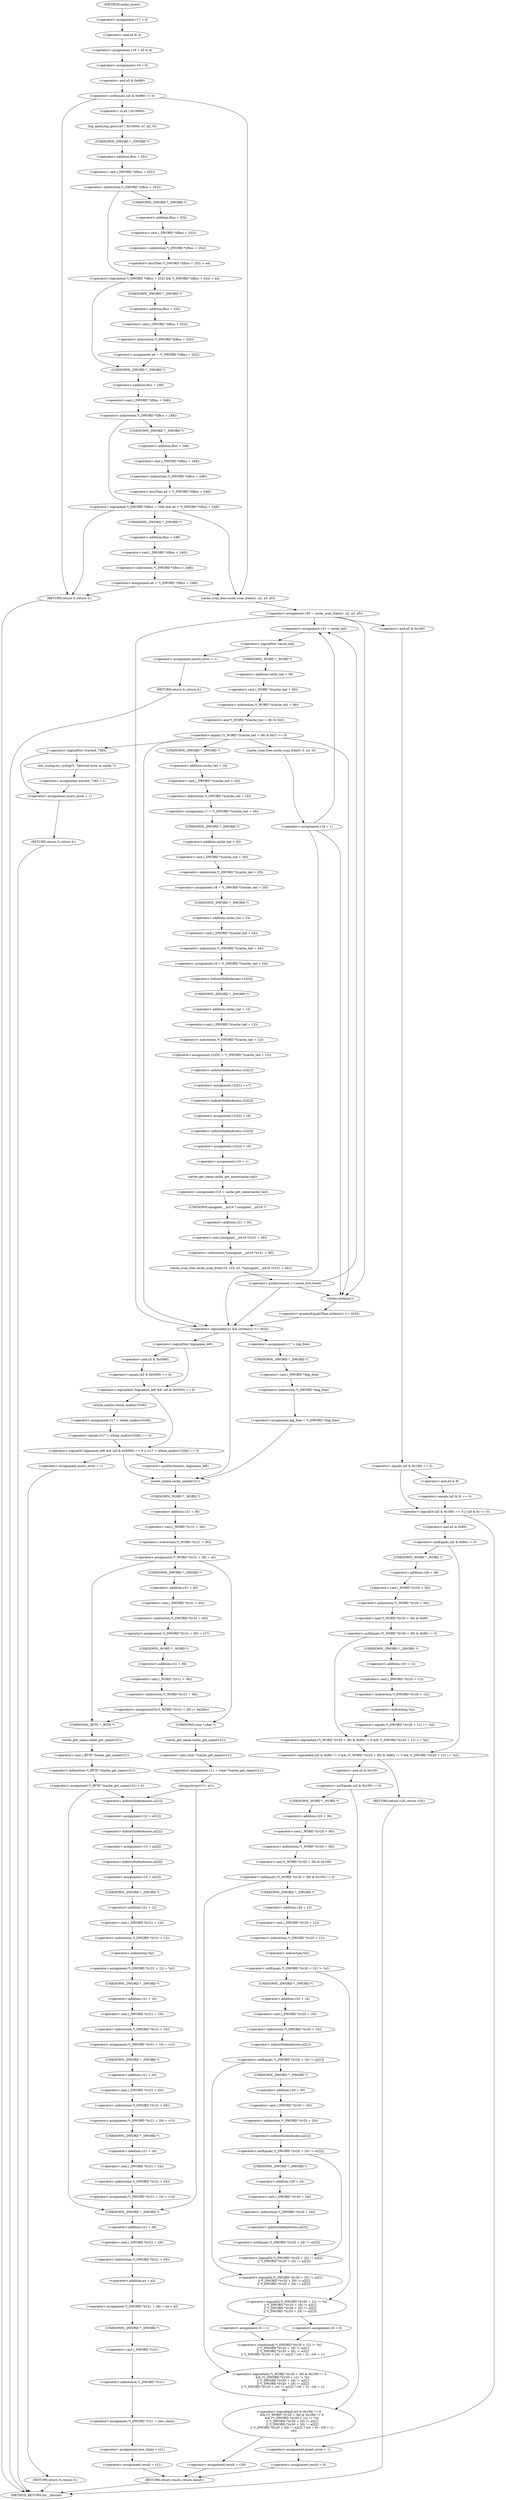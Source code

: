 digraph cache_insert {  
"1000140" [label = "(<operator>.assignment,v17 = 0)" ]
"1000143" [label = "(<operator>.assignment,v18 = a5 & 4)" ]
"1000145" [label = "(<operator>.and,a5 & 4)" ]
"1000148" [label = "(<operator>.assignment,v19 = 0)" ]
"1000152" [label = "(<operator>.notEquals,(a5 & 0x980) != 0)" ]
"1000153" [label = "(<operator>.and,a5 & 0x980)" ]
"1000158" [label = "(log_query,log_query(a5 | 0x10000, a1, a2, 0))" ]
"1000159" [label = "(<operator>.or,a5 | 0x10000)" ]
"1000166" [label = "(<operator>.logicalAnd,*(_DWORD *)(fbss + 252) && *(_DWORD *)(fbss + 252) < a4)" ]
"1000167" [label = "(<operator>.indirection,*(_DWORD *)(fbss + 252))" ]
"1000168" [label = "(<operator>.cast,(_DWORD *)(fbss + 252))" ]
"1000169" [label = "(UNKNOWN,_DWORD *,_DWORD *)" ]
"1000170" [label = "(<operator>.addition,fbss + 252)" ]
"1000173" [label = "(<operator>.lessThan,*(_DWORD *)(fbss + 252) < a4)" ]
"1000174" [label = "(<operator>.indirection,*(_DWORD *)(fbss + 252))" ]
"1000175" [label = "(<operator>.cast,(_DWORD *)(fbss + 252))" ]
"1000176" [label = "(UNKNOWN,_DWORD *,_DWORD *)" ]
"1000177" [label = "(<operator>.addition,fbss + 252)" ]
"1000181" [label = "(<operator>.assignment,a4 = *(_DWORD *)(fbss + 252))" ]
"1000183" [label = "(<operator>.indirection,*(_DWORD *)(fbss + 252))" ]
"1000184" [label = "(<operator>.cast,(_DWORD *)(fbss + 252))" ]
"1000185" [label = "(UNKNOWN,_DWORD *,_DWORD *)" ]
"1000186" [label = "(<operator>.addition,fbss + 252)" ]
"1000190" [label = "(<operator>.logicalAnd,*(_DWORD *)(fbss + 248) && a4 < *(_DWORD *)(fbss + 248))" ]
"1000191" [label = "(<operator>.indirection,*(_DWORD *)(fbss + 248))" ]
"1000192" [label = "(<operator>.cast,(_DWORD *)(fbss + 248))" ]
"1000193" [label = "(UNKNOWN,_DWORD *,_DWORD *)" ]
"1000194" [label = "(<operator>.addition,fbss + 248)" ]
"1000197" [label = "(<operator>.lessThan,a4 < *(_DWORD *)(fbss + 248))" ]
"1000199" [label = "(<operator>.indirection,*(_DWORD *)(fbss + 248))" ]
"1000200" [label = "(<operator>.cast,(_DWORD *)(fbss + 248))" ]
"1000201" [label = "(UNKNOWN,_DWORD *,_DWORD *)" ]
"1000202" [label = "(<operator>.addition,fbss + 248)" ]
"1000205" [label = "(<operator>.assignment,a4 = *(_DWORD *)(fbss + 248))" ]
"1000207" [label = "(<operator>.indirection,*(_DWORD *)(fbss + 248))" ]
"1000208" [label = "(<operator>.cast,(_DWORD *)(fbss + 248))" ]
"1000209" [label = "(UNKNOWN,_DWORD *,_DWORD *)" ]
"1000210" [label = "(<operator>.addition,fbss + 248)" ]
"1000215" [label = "(RETURN,return 0;,return 0;)" ]
"1000217" [label = "(<operator>.assignment,v20 = cache_scan_free(a1, a2, a3, a5))" ]
"1000219" [label = "(cache_scan_free,cache_scan_free(a1, a2, a3, a5))" ]
"1000228" [label = "(<operator>.logicalOr,(a5 & 0x180) == 0 || (a5 & 8) == 0)" ]
"1000229" [label = "(<operator>.equals,(a5 & 0x180) == 0)" ]
"1000230" [label = "(<operator>.and,a5 & 0x180)" ]
"1000234" [label = "(<operator>.equals,(a5 & 8) == 0)" ]
"1000235" [label = "(<operator>.and,a5 & 8)" ]
"1000241" [label = "(<operator>.logicalAnd,(a5 & 0x80) != 0 && (*(_WORD *)(v20 + 36) & 0x80) != 0 && *(_DWORD *)(v20 + 12) == *a2)" ]
"1000242" [label = "(<operator>.notEquals,(a5 & 0x80) != 0)" ]
"1000243" [label = "(<operator>.and,a5 & 0x80)" ]
"1000247" [label = "(<operator>.logicalAnd,(*(_WORD *)(v20 + 36) & 0x80) != 0 && *(_DWORD *)(v20 + 12) == *a2)" ]
"1000248" [label = "(<operator>.notEquals,(*(_WORD *)(v20 + 36) & 0x80) != 0)" ]
"1000249" [label = "(<operator>.and,*(_WORD *)(v20 + 36) & 0x80)" ]
"1000250" [label = "(<operator>.indirection,*(_WORD *)(v20 + 36))" ]
"1000251" [label = "(<operator>.cast,(_WORD *)(v20 + 36))" ]
"1000252" [label = "(UNKNOWN,_WORD *,_WORD *)" ]
"1000253" [label = "(<operator>.addition,v20 + 36)" ]
"1000258" [label = "(<operator>.equals,*(_DWORD *)(v20 + 12) == *a2)" ]
"1000259" [label = "(<operator>.indirection,*(_DWORD *)(v20 + 12))" ]
"1000260" [label = "(<operator>.cast,(_DWORD *)(v20 + 12))" ]
"1000261" [label = "(UNKNOWN,_DWORD *,_DWORD *)" ]
"1000262" [label = "(<operator>.addition,v20 + 12)" ]
"1000265" [label = "(<operator>.indirection,*a2)" ]
"1000267" [label = "(RETURN,return v20;,return v20;)" ]
"1000270" [label = "(<operator>.logicalAnd,(a5 & 0x100) != 0\n      && (*(_WORD *)(v20 + 36) & 0x100) != 0\n      && (*(_DWORD *)(v20 + 12) != *a2\n       || *(_DWORD *)(v20 + 16) != a2[1]\n       || *(_DWORD *)(v20 + 20) != a2[2]\n       || *(_DWORD *)(v20 + 24) != a2[3] ? (v6 = 0) : (v6 = 1),\n          v6))" ]
"1000271" [label = "(<operator>.notEquals,(a5 & 0x100) != 0)" ]
"1000272" [label = "(<operator>.and,a5 & 0x100)" ]
"1000276" [label = "(<operator>.logicalAnd,(*(_WORD *)(v20 + 36) & 0x100) != 0\n      && (*(_DWORD *)(v20 + 12) != *a2\n       || *(_DWORD *)(v20 + 16) != a2[1]\n       || *(_DWORD *)(v20 + 20) != a2[2]\n       || *(_DWORD *)(v20 + 24) != a2[3] ? (v6 = 0) : (v6 = 1),\n          v6))" ]
"1000277" [label = "(<operator>.notEquals,(*(_WORD *)(v20 + 36) & 0x100) != 0)" ]
"1000278" [label = "(<operator>.and,*(_WORD *)(v20 + 36) & 0x100)" ]
"1000279" [label = "(<operator>.indirection,*(_WORD *)(v20 + 36))" ]
"1000280" [label = "(<operator>.cast,(_WORD *)(v20 + 36))" ]
"1000281" [label = "(UNKNOWN,_WORD *,_WORD *)" ]
"1000282" [label = "(<operator>.addition,v20 + 36)" ]
"1000288" [label = "(<operator>.conditional,*(_DWORD *)(v20 + 12) != *a2\n       || *(_DWORD *)(v20 + 16) != a2[1]\n       || *(_DWORD *)(v20 + 20) != a2[2]\n       || *(_DWORD *)(v20 + 24) != a2[3] ? (v6 = 0) : (v6 = 1))" ]
"1000289" [label = "(<operator>.logicalOr,*(_DWORD *)(v20 + 12) != *a2\n       || *(_DWORD *)(v20 + 16) != a2[1]\n       || *(_DWORD *)(v20 + 20) != a2[2]\n       || *(_DWORD *)(v20 + 24) != a2[3])" ]
"1000290" [label = "(<operator>.notEquals,*(_DWORD *)(v20 + 12) != *a2)" ]
"1000291" [label = "(<operator>.indirection,*(_DWORD *)(v20 + 12))" ]
"1000292" [label = "(<operator>.cast,(_DWORD *)(v20 + 12))" ]
"1000293" [label = "(UNKNOWN,_DWORD *,_DWORD *)" ]
"1000294" [label = "(<operator>.addition,v20 + 12)" ]
"1000297" [label = "(<operator>.indirection,*a2)" ]
"1000299" [label = "(<operator>.logicalOr,*(_DWORD *)(v20 + 16) != a2[1]\n       || *(_DWORD *)(v20 + 20) != a2[2]\n       || *(_DWORD *)(v20 + 24) != a2[3])" ]
"1000300" [label = "(<operator>.notEquals,*(_DWORD *)(v20 + 16) != a2[1])" ]
"1000301" [label = "(<operator>.indirection,*(_DWORD *)(v20 + 16))" ]
"1000302" [label = "(<operator>.cast,(_DWORD *)(v20 + 16))" ]
"1000303" [label = "(UNKNOWN,_DWORD *,_DWORD *)" ]
"1000304" [label = "(<operator>.addition,v20 + 16)" ]
"1000307" [label = "(<operator>.indirectIndexAccess,a2[1])" ]
"1000310" [label = "(<operator>.logicalOr,*(_DWORD *)(v20 + 20) != a2[2]\n       || *(_DWORD *)(v20 + 24) != a2[3])" ]
"1000311" [label = "(<operator>.notEquals,*(_DWORD *)(v20 + 20) != a2[2])" ]
"1000312" [label = "(<operator>.indirection,*(_DWORD *)(v20 + 20))" ]
"1000313" [label = "(<operator>.cast,(_DWORD *)(v20 + 20))" ]
"1000314" [label = "(UNKNOWN,_DWORD *,_DWORD *)" ]
"1000315" [label = "(<operator>.addition,v20 + 20)" ]
"1000318" [label = "(<operator>.indirectIndexAccess,a2[2])" ]
"1000321" [label = "(<operator>.notEquals,*(_DWORD *)(v20 + 24) != a2[3])" ]
"1000322" [label = "(<operator>.indirection,*(_DWORD *)(v20 + 24))" ]
"1000323" [label = "(<operator>.cast,(_DWORD *)(v20 + 24))" ]
"1000324" [label = "(UNKNOWN,_DWORD *,_DWORD *)" ]
"1000325" [label = "(<operator>.addition,v20 + 24)" ]
"1000328" [label = "(<operator>.indirectIndexAccess,a2[3])" ]
"1000331" [label = "(<operator>.assignment,v6 = 0)" ]
"1000334" [label = "(<operator>.assignment,v6 = 1)" ]
"1000339" [label = "(<operator>.assignment,result = v20)" ]
"1000345" [label = "(<operator>.assignment,insert_error = 1)" ]
"1000348" [label = "(<operator>.assignment,result = 0)" ]
"1000356" [label = "(<operator>.assignment,v21 = cache_tail)" ]
"1000360" [label = "(<operator>.logicalNot,!cache_tail)" ]
"1000363" [label = "(<operator>.assignment,insert_error = 1)" ]
"1000366" [label = "(RETURN,return 0;,return 0;)" ]
"1000369" [label = "(<operator>.equals,(*(_WORD *)(cache_tail + 36) & 0xC) == 0)" ]
"1000370" [label = "(<operator>.and,*(_WORD *)(cache_tail + 36) & 0xC)" ]
"1000371" [label = "(<operator>.indirection,*(_WORD *)(cache_tail + 36))" ]
"1000372" [label = "(<operator>.cast,(_WORD *)(cache_tail + 36))" ]
"1000373" [label = "(UNKNOWN,_WORD *,_WORD *)" ]
"1000374" [label = "(<operator>.addition,cache_tail + 36)" ]
"1000384" [label = "(<operator>.logicalNot,!warned_7365)" ]
"1000387" [label = "(my_syslog,my_syslog(3, \"Internal error in cache.\"))" ]
"1000390" [label = "(<operator>.assignment,warned_7365 = 1)" ]
"1000393" [label = "(<operator>.assignment,insert_error = 1)" ]
"1000396" [label = "(RETURN,return 0;,return 0;)" ]
"1000401" [label = "(<operator>.assignment,v7 = *(_DWORD *)(cache_tail + 16))" ]
"1000403" [label = "(<operator>.indirection,*(_DWORD *)(cache_tail + 16))" ]
"1000404" [label = "(<operator>.cast,(_DWORD *)(cache_tail + 16))" ]
"1000405" [label = "(UNKNOWN,_DWORD *,_DWORD *)" ]
"1000406" [label = "(<operator>.addition,cache_tail + 16)" ]
"1000409" [label = "(<operator>.assignment,v8 = *(_DWORD *)(cache_tail + 20))" ]
"1000411" [label = "(<operator>.indirection,*(_DWORD *)(cache_tail + 20))" ]
"1000412" [label = "(<operator>.cast,(_DWORD *)(cache_tail + 20))" ]
"1000413" [label = "(UNKNOWN,_DWORD *,_DWORD *)" ]
"1000414" [label = "(<operator>.addition,cache_tail + 20)" ]
"1000417" [label = "(<operator>.assignment,v9 = *(_DWORD *)(cache_tail + 24))" ]
"1000419" [label = "(<operator>.indirection,*(_DWORD *)(cache_tail + 24))" ]
"1000420" [label = "(<operator>.cast,(_DWORD *)(cache_tail + 24))" ]
"1000421" [label = "(UNKNOWN,_DWORD *,_DWORD *)" ]
"1000422" [label = "(<operator>.addition,cache_tail + 24)" ]
"1000425" [label = "(<operator>.assignment,v22[0] = *(_DWORD *)(cache_tail + 12))" ]
"1000426" [label = "(<operator>.indirectIndexAccess,v22[0])" ]
"1000429" [label = "(<operator>.indirection,*(_DWORD *)(cache_tail + 12))" ]
"1000430" [label = "(<operator>.cast,(_DWORD *)(cache_tail + 12))" ]
"1000431" [label = "(UNKNOWN,_DWORD *,_DWORD *)" ]
"1000432" [label = "(<operator>.addition,cache_tail + 12)" ]
"1000435" [label = "(<operator>.assignment,v22[1] = v7)" ]
"1000436" [label = "(<operator>.indirectIndexAccess,v22[1])" ]
"1000440" [label = "(<operator>.assignment,v22[2] = v8)" ]
"1000441" [label = "(<operator>.indirectIndexAccess,v22[2])" ]
"1000445" [label = "(<operator>.assignment,v22[3] = v9)" ]
"1000446" [label = "(<operator>.indirectIndexAccess,v22[3])" ]
"1000450" [label = "(<operator>.assignment,v19 = 1)" ]
"1000453" [label = "(<operator>.assignment,v10 = cache_get_name(cache_tail))" ]
"1000455" [label = "(cache_get_name,cache_get_name(cache_tail))" ]
"1000457" [label = "(cache_scan_free,cache_scan_free(v10, v22, a3, *(unsigned __int16 *)(v21 + 36)))" ]
"1000461" [label = "(<operator>.indirection,*(unsigned __int16 *)(v21 + 36))" ]
"1000462" [label = "(<operator>.cast,(unsigned __int16 *)(v21 + 36))" ]
"1000463" [label = "(UNKNOWN,unsigned __int16 *,unsigned __int16 *)" ]
"1000464" [label = "(<operator>.addition,v21 + 36)" ]
"1000467" [label = "(<operator>.preIncrement,++cache_live_freed)" ]
"1000471" [label = "(cache_scan_free,cache_scan_free(0, 0, a3, 0))" ]
"1000476" [label = "(<operator>.assignment,v18 = 1)" ]
"1000480" [label = "(<operator>.logicalAnd,a1 && strlen(a1) >= 0x32)" ]
"1000482" [label = "(<operator>.greaterEqualsThan,strlen(a1) >= 0x32)" ]
"1000483" [label = "(strlen,strlen(a1))" ]
"1000490" [label = "(<operator>.assignment,v17 = big_free)" ]
"1000493" [label = "(<operator>.assignment,big_free = *(_DWORD *)big_free)" ]
"1000495" [label = "(<operator>.indirection,*(_DWORD *)big_free)" ]
"1000496" [label = "(<operator>.cast,(_DWORD *)big_free)" ]
"1000497" [label = "(UNKNOWN,_DWORD *,_DWORD *)" ]
"1000502" [label = "(<operator>.logicalOr,!bignames_left && (a5 & 0x5000) == 0 || (v17 = whine_malloc(1028)) == 0)" ]
"1000503" [label = "(<operator>.logicalAnd,!bignames_left && (a5 & 0x5000) == 0)" ]
"1000504" [label = "(<operator>.logicalNot,!bignames_left)" ]
"1000506" [label = "(<operator>.equals,(a5 & 0x5000) == 0)" ]
"1000507" [label = "(<operator>.and,a5 & 0x5000)" ]
"1000511" [label = "(<operator>.equals,(v17 = whine_malloc(1028)) == 0)" ]
"1000512" [label = "(<operator>.assignment,v17 = whine_malloc(1028))" ]
"1000514" [label = "(whine_malloc,whine_malloc(1028))" ]
"1000518" [label = "(<operator>.assignment,insert_error = 1)" ]
"1000521" [label = "(RETURN,return 0;,return 0;)" ]
"1000525" [label = "(<operator>.preDecrement,--bignames_left)" ]
"1000527" [label = "(cache_unlink,cache_unlink(v21))" ]
"1000529" [label = "(<operator>.assignment,*(_WORD *)(v21 + 36) = a5)" ]
"1000530" [label = "(<operator>.indirection,*(_WORD *)(v21 + 36))" ]
"1000531" [label = "(<operator>.cast,(_WORD *)(v21 + 36))" ]
"1000532" [label = "(UNKNOWN,_WORD *,_WORD *)" ]
"1000533" [label = "(<operator>.addition,v21 + 36)" ]
"1000540" [label = "(<operator>.assignment,*(_DWORD *)(v21 + 40) = v17)" ]
"1000541" [label = "(<operator>.indirection,*(_DWORD *)(v21 + 40))" ]
"1000542" [label = "(<operator>.cast,(_DWORD *)(v21 + 40))" ]
"1000543" [label = "(UNKNOWN,_DWORD *,_DWORD *)" ]
"1000544" [label = "(<operator>.addition,v21 + 40)" ]
"1000548" [label = "(<operators>.assignmentOr,*(_WORD *)(v21 + 36) |= 0x200u)" ]
"1000549" [label = "(<operator>.indirection,*(_WORD *)(v21 + 36))" ]
"1000550" [label = "(<operator>.cast,(_WORD *)(v21 + 36))" ]
"1000551" [label = "(UNKNOWN,_WORD *,_WORD *)" ]
"1000552" [label = "(<operator>.addition,v21 + 36)" ]
"1000559" [label = "(<operator>.assignment,v11 = (char *)cache_get_name(v21))" ]
"1000561" [label = "(<operator>.cast,(char *)cache_get_name(v21))" ]
"1000562" [label = "(UNKNOWN,char *,char *)" ]
"1000563" [label = "(cache_get_name,cache_get_name(v21))" ]
"1000565" [label = "(strcpy,strcpy(v11, a1))" ]
"1000570" [label = "(<operator>.assignment,*(_BYTE *)cache_get_name(v21) = 0)" ]
"1000571" [label = "(<operator>.indirection,*(_BYTE *)cache_get_name(v21))" ]
"1000572" [label = "(<operator>.cast,(_BYTE *)cache_get_name(v21))" ]
"1000573" [label = "(UNKNOWN,_BYTE *,_BYTE *)" ]
"1000574" [label = "(cache_get_name,cache_get_name(v21))" ]
"1000580" [label = "(<operator>.assignment,v12 = a2[1])" ]
"1000582" [label = "(<operator>.indirectIndexAccess,a2[1])" ]
"1000585" [label = "(<operator>.assignment,v13 = a2[2])" ]
"1000587" [label = "(<operator>.indirectIndexAccess,a2[2])" ]
"1000590" [label = "(<operator>.assignment,v14 = a2[3])" ]
"1000592" [label = "(<operator>.indirectIndexAccess,a2[3])" ]
"1000595" [label = "(<operator>.assignment,*(_DWORD *)(v21 + 12) = *a2)" ]
"1000596" [label = "(<operator>.indirection,*(_DWORD *)(v21 + 12))" ]
"1000597" [label = "(<operator>.cast,(_DWORD *)(v21 + 12))" ]
"1000598" [label = "(UNKNOWN,_DWORD *,_DWORD *)" ]
"1000599" [label = "(<operator>.addition,v21 + 12)" ]
"1000602" [label = "(<operator>.indirection,*a2)" ]
"1000604" [label = "(<operator>.assignment,*(_DWORD *)(v21 + 16) = v12)" ]
"1000605" [label = "(<operator>.indirection,*(_DWORD *)(v21 + 16))" ]
"1000606" [label = "(<operator>.cast,(_DWORD *)(v21 + 16))" ]
"1000607" [label = "(UNKNOWN,_DWORD *,_DWORD *)" ]
"1000608" [label = "(<operator>.addition,v21 + 16)" ]
"1000612" [label = "(<operator>.assignment,*(_DWORD *)(v21 + 20) = v13)" ]
"1000613" [label = "(<operator>.indirection,*(_DWORD *)(v21 + 20))" ]
"1000614" [label = "(<operator>.cast,(_DWORD *)(v21 + 20))" ]
"1000615" [label = "(UNKNOWN,_DWORD *,_DWORD *)" ]
"1000616" [label = "(<operator>.addition,v21 + 20)" ]
"1000620" [label = "(<operator>.assignment,*(_DWORD *)(v21 + 24) = v14)" ]
"1000621" [label = "(<operator>.indirection,*(_DWORD *)(v21 + 24))" ]
"1000622" [label = "(<operator>.cast,(_DWORD *)(v21 + 24))" ]
"1000623" [label = "(UNKNOWN,_DWORD *,_DWORD *)" ]
"1000624" [label = "(<operator>.addition,v21 + 24)" ]
"1000628" [label = "(<operator>.assignment,*(_DWORD *)(v21 + 28) = a4 + a3)" ]
"1000629" [label = "(<operator>.indirection,*(_DWORD *)(v21 + 28))" ]
"1000630" [label = "(<operator>.cast,(_DWORD *)(v21 + 28))" ]
"1000631" [label = "(UNKNOWN,_DWORD *,_DWORD *)" ]
"1000632" [label = "(<operator>.addition,v21 + 28)" ]
"1000635" [label = "(<operator>.addition,a4 + a3)" ]
"1000638" [label = "(<operator>.assignment,*(_DWORD *)v21 = new_chain)" ]
"1000639" [label = "(<operator>.indirection,*(_DWORD *)v21)" ]
"1000640" [label = "(<operator>.cast,(_DWORD *)v21)" ]
"1000641" [label = "(UNKNOWN,_DWORD *,_DWORD *)" ]
"1000644" [label = "(<operator>.assignment,new_chain = v21)" ]
"1000647" [label = "(<operator>.assignment,result = v21)" ]
"1000650" [label = "(RETURN,return result;,return result;)" ]
"1000117" [label = "(METHOD,cache_insert)" ]
"1000652" [label = "(METHOD_RETURN,int __fastcall)" ]
  "1000140" -> "1000145" 
  "1000143" -> "1000148" 
  "1000145" -> "1000143" 
  "1000148" -> "1000153" 
  "1000152" -> "1000159" 
  "1000152" -> "1000215" 
  "1000152" -> "1000219" 
  "1000153" -> "1000152" 
  "1000158" -> "1000169" 
  "1000159" -> "1000158" 
  "1000166" -> "1000193" 
  "1000166" -> "1000185" 
  "1000167" -> "1000176" 
  "1000167" -> "1000166" 
  "1000168" -> "1000167" 
  "1000169" -> "1000170" 
  "1000170" -> "1000168" 
  "1000173" -> "1000166" 
  "1000174" -> "1000173" 
  "1000175" -> "1000174" 
  "1000176" -> "1000177" 
  "1000177" -> "1000175" 
  "1000181" -> "1000193" 
  "1000183" -> "1000181" 
  "1000184" -> "1000183" 
  "1000185" -> "1000186" 
  "1000186" -> "1000184" 
  "1000190" -> "1000209" 
  "1000190" -> "1000215" 
  "1000190" -> "1000219" 
  "1000191" -> "1000190" 
  "1000191" -> "1000201" 
  "1000192" -> "1000191" 
  "1000193" -> "1000194" 
  "1000194" -> "1000192" 
  "1000197" -> "1000190" 
  "1000199" -> "1000197" 
  "1000200" -> "1000199" 
  "1000201" -> "1000202" 
  "1000202" -> "1000200" 
  "1000205" -> "1000215" 
  "1000205" -> "1000219" 
  "1000207" -> "1000205" 
  "1000208" -> "1000207" 
  "1000209" -> "1000210" 
  "1000210" -> "1000208" 
  "1000215" -> "1000652" 
  "1000217" -> "1000230" 
  "1000217" -> "1000356" 
  "1000217" -> "1000480" 
  "1000217" -> "1000483" 
  "1000219" -> "1000217" 
  "1000228" -> "1000345" 
  "1000228" -> "1000243" 
  "1000229" -> "1000228" 
  "1000229" -> "1000235" 
  "1000230" -> "1000229" 
  "1000234" -> "1000228" 
  "1000235" -> "1000234" 
  "1000241" -> "1000267" 
  "1000241" -> "1000272" 
  "1000242" -> "1000252" 
  "1000242" -> "1000241" 
  "1000243" -> "1000242" 
  "1000247" -> "1000241" 
  "1000248" -> "1000261" 
  "1000248" -> "1000247" 
  "1000249" -> "1000248" 
  "1000250" -> "1000249" 
  "1000251" -> "1000250" 
  "1000252" -> "1000253" 
  "1000253" -> "1000251" 
  "1000258" -> "1000247" 
  "1000259" -> "1000265" 
  "1000260" -> "1000259" 
  "1000261" -> "1000262" 
  "1000262" -> "1000260" 
  "1000265" -> "1000258" 
  "1000267" -> "1000652" 
  "1000270" -> "1000339" 
  "1000270" -> "1000345" 
  "1000271" -> "1000281" 
  "1000271" -> "1000270" 
  "1000272" -> "1000271" 
  "1000276" -> "1000270" 
  "1000277" -> "1000293" 
  "1000277" -> "1000276" 
  "1000278" -> "1000277" 
  "1000279" -> "1000278" 
  "1000280" -> "1000279" 
  "1000281" -> "1000282" 
  "1000282" -> "1000280" 
  "1000288" -> "1000276" 
  "1000289" -> "1000331" 
  "1000289" -> "1000334" 
  "1000290" -> "1000303" 
  "1000290" -> "1000289" 
  "1000291" -> "1000297" 
  "1000292" -> "1000291" 
  "1000293" -> "1000294" 
  "1000294" -> "1000292" 
  "1000297" -> "1000290" 
  "1000299" -> "1000289" 
  "1000300" -> "1000314" 
  "1000300" -> "1000299" 
  "1000301" -> "1000307" 
  "1000302" -> "1000301" 
  "1000303" -> "1000304" 
  "1000304" -> "1000302" 
  "1000307" -> "1000300" 
  "1000310" -> "1000299" 
  "1000311" -> "1000324" 
  "1000311" -> "1000310" 
  "1000312" -> "1000318" 
  "1000313" -> "1000312" 
  "1000314" -> "1000315" 
  "1000315" -> "1000313" 
  "1000318" -> "1000311" 
  "1000321" -> "1000310" 
  "1000322" -> "1000328" 
  "1000323" -> "1000322" 
  "1000324" -> "1000325" 
  "1000325" -> "1000323" 
  "1000328" -> "1000321" 
  "1000331" -> "1000288" 
  "1000334" -> "1000288" 
  "1000339" -> "1000650" 
  "1000345" -> "1000348" 
  "1000348" -> "1000650" 
  "1000356" -> "1000360" 
  "1000360" -> "1000373" 
  "1000360" -> "1000363" 
  "1000363" -> "1000366" 
  "1000366" -> "1000652" 
  "1000369" -> "1000480" 
  "1000369" -> "1000483" 
  "1000369" -> "1000384" 
  "1000369" -> "1000405" 
  "1000369" -> "1000471" 
  "1000370" -> "1000369" 
  "1000371" -> "1000370" 
  "1000372" -> "1000371" 
  "1000373" -> "1000374" 
  "1000374" -> "1000372" 
  "1000384" -> "1000387" 
  "1000384" -> "1000393" 
  "1000387" -> "1000390" 
  "1000390" -> "1000393" 
  "1000393" -> "1000396" 
  "1000396" -> "1000652" 
  "1000401" -> "1000413" 
  "1000403" -> "1000401" 
  "1000404" -> "1000403" 
  "1000405" -> "1000406" 
  "1000406" -> "1000404" 
  "1000409" -> "1000421" 
  "1000411" -> "1000409" 
  "1000412" -> "1000411" 
  "1000413" -> "1000414" 
  "1000414" -> "1000412" 
  "1000417" -> "1000426" 
  "1000419" -> "1000417" 
  "1000420" -> "1000419" 
  "1000421" -> "1000422" 
  "1000422" -> "1000420" 
  "1000425" -> "1000436" 
  "1000426" -> "1000431" 
  "1000429" -> "1000425" 
  "1000430" -> "1000429" 
  "1000431" -> "1000432" 
  "1000432" -> "1000430" 
  "1000435" -> "1000441" 
  "1000436" -> "1000435" 
  "1000440" -> "1000446" 
  "1000441" -> "1000440" 
  "1000445" -> "1000450" 
  "1000446" -> "1000445" 
  "1000450" -> "1000455" 
  "1000453" -> "1000463" 
  "1000455" -> "1000453" 
  "1000457" -> "1000467" 
  "1000461" -> "1000457" 
  "1000462" -> "1000461" 
  "1000463" -> "1000464" 
  "1000464" -> "1000462" 
  "1000467" -> "1000356" 
  "1000467" -> "1000480" 
  "1000467" -> "1000483" 
  "1000471" -> "1000476" 
  "1000476" -> "1000356" 
  "1000476" -> "1000480" 
  "1000476" -> "1000483" 
  "1000480" -> "1000490" 
  "1000480" -> "1000504" 
  "1000480" -> "1000527" 
  "1000482" -> "1000480" 
  "1000483" -> "1000482" 
  "1000490" -> "1000497" 
  "1000493" -> "1000527" 
  "1000495" -> "1000493" 
  "1000496" -> "1000495" 
  "1000497" -> "1000496" 
  "1000502" -> "1000518" 
  "1000502" -> "1000525" 
  "1000502" -> "1000527" 
  "1000503" -> "1000502" 
  "1000503" -> "1000514" 
  "1000504" -> "1000503" 
  "1000504" -> "1000507" 
  "1000506" -> "1000503" 
  "1000507" -> "1000506" 
  "1000511" -> "1000502" 
  "1000512" -> "1000511" 
  "1000514" -> "1000512" 
  "1000518" -> "1000521" 
  "1000521" -> "1000652" 
  "1000525" -> "1000527" 
  "1000527" -> "1000532" 
  "1000529" -> "1000543" 
  "1000529" -> "1000573" 
  "1000529" -> "1000562" 
  "1000530" -> "1000529" 
  "1000531" -> "1000530" 
  "1000532" -> "1000533" 
  "1000533" -> "1000531" 
  "1000540" -> "1000551" 
  "1000541" -> "1000540" 
  "1000542" -> "1000541" 
  "1000543" -> "1000544" 
  "1000544" -> "1000542" 
  "1000548" -> "1000573" 
  "1000548" -> "1000562" 
  "1000549" -> "1000548" 
  "1000550" -> "1000549" 
  "1000551" -> "1000552" 
  "1000552" -> "1000550" 
  "1000559" -> "1000565" 
  "1000561" -> "1000559" 
  "1000562" -> "1000563" 
  "1000563" -> "1000561" 
  "1000565" -> "1000631" 
  "1000565" -> "1000582" 
  "1000570" -> "1000631" 
  "1000570" -> "1000582" 
  "1000571" -> "1000570" 
  "1000572" -> "1000571" 
  "1000573" -> "1000574" 
  "1000574" -> "1000572" 
  "1000580" -> "1000587" 
  "1000582" -> "1000580" 
  "1000585" -> "1000592" 
  "1000587" -> "1000585" 
  "1000590" -> "1000598" 
  "1000592" -> "1000590" 
  "1000595" -> "1000607" 
  "1000596" -> "1000602" 
  "1000597" -> "1000596" 
  "1000598" -> "1000599" 
  "1000599" -> "1000597" 
  "1000602" -> "1000595" 
  "1000604" -> "1000615" 
  "1000605" -> "1000604" 
  "1000606" -> "1000605" 
  "1000607" -> "1000608" 
  "1000608" -> "1000606" 
  "1000612" -> "1000623" 
  "1000613" -> "1000612" 
  "1000614" -> "1000613" 
  "1000615" -> "1000616" 
  "1000616" -> "1000614" 
  "1000620" -> "1000631" 
  "1000621" -> "1000620" 
  "1000622" -> "1000621" 
  "1000623" -> "1000624" 
  "1000624" -> "1000622" 
  "1000628" -> "1000641" 
  "1000629" -> "1000635" 
  "1000630" -> "1000629" 
  "1000631" -> "1000632" 
  "1000632" -> "1000630" 
  "1000635" -> "1000628" 
  "1000638" -> "1000644" 
  "1000639" -> "1000638" 
  "1000640" -> "1000639" 
  "1000641" -> "1000640" 
  "1000644" -> "1000647" 
  "1000647" -> "1000650" 
  "1000650" -> "1000652" 
  "1000117" -> "1000140" 
}
